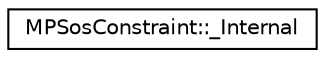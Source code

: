 digraph "Graphical Class Hierarchy"
{
 // LATEX_PDF_SIZE
  edge [fontname="Helvetica",fontsize="10",labelfontname="Helvetica",labelfontsize="10"];
  node [fontname="Helvetica",fontsize="10",shape=record];
  rankdir="LR";
  Node0 [label="MPSosConstraint::_Internal",height=0.2,width=0.4,color="black", fillcolor="white", style="filled",URL="$classoperations__research_1_1_m_p_sos_constraint_1_1___internal.html",tooltip=" "];
}

